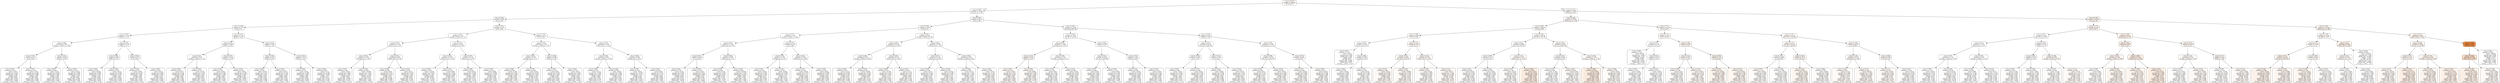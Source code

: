 digraph tree {
bgcolor="transparent"
node [shape=rectangle, style="filled, rounded", color="black", fontname=helvetica] ;
edge [fontname=helvetica] ;
	"0" [label="mse = 0.136
samples = 100.0%
rts &le; 9.553", fillcolor="#fdf9f6"]
	"1" [label="mse = 0.044
samples = 23.0%
max_sto &le; 27.446", fillcolor="#fefdfc"]
	"2" [label="mse = 0.024
samples = 6.9%
rts &le; 0.764", fillcolor="#fefefd"]
	"3" [label="mse = 0.018
samples = 2.7%
rts &le; 0.172", fillcolor="#fefefd"]
	"4" [label="mse = 0.002
samples = 1.5%
inflow &le; -0.115", fillcolor="#fefefe"]
	"5" [label="mse = 0.002
samples = 0.9%
storage_x_inflow &le; -0.964", fillcolor="#fefefe"]
	"6" [label="mse = 0.003
samples = 0.1%
rts &le; 0.090", fillcolor="#fefefe"]
	"7" [label="mse = 0.000
samples = 0.1%
               const: -0.025
          storage_pre: 0.010
         release_pre: -0.003
               inflow: 0.976
             sto_diff: 0.006
        release_roll7: 0.013
        inflow_roll7: -0.009
     storage_x_inflow: 0.002", fillcolor="#fefefe"]
	"8" [label="mse = 0.001
samples = 0.1%
               const: -0.793
          storage_pre: 0.063
          release_pre: 0.006
               inflow: 1.395
             sto_diff: 0.009
       release_roll7: -0.042
         inflow_roll7: 0.049
    storage_x_inflow: -1.280", fillcolor="#fefefe"]
	"9" [label="mse = 0.001
samples = 0.8%
inflow &le; -0.597", fillcolor="#fefefe"]
	"10" [label="mse = 0.001
samples = 0.4%
               const: -0.022
          storage_pre: 0.079
          release_pre: 0.006
               inflow: 1.728
             sto_diff: 0.006
        release_roll7: 0.012
        inflow_roll7: -0.009
    storage_x_inflow: -0.796", fillcolor="#fefefe"]
	"11" [label="mse = 0.000
samples = 0.3%
               const: -0.019
          storage_pre: 0.090
          release_pre: 0.001
               inflow: 1.432
             sto_diff: 0.001
       release_roll7: -0.001
         inflow_roll7: 0.005
    storage_x_inflow: -0.493", fillcolor="#fefefe"]
	"12" [label="mse = 0.001
samples = 0.7%
inflow &le; 0.713", fillcolor="#fefefe"]
	"13" [label="mse = 0.000
samples = 0.4%
inflow &le; 0.235", fillcolor="#fefefe"]
	"14" [label="mse = 0.000
samples = 0.2%
               const: -0.009
          storage_pre: 0.096
          release_pre: 0.001
               inflow: 1.335
             sto_diff: 0.000
       release_roll7: -0.003
         inflow_roll7: 0.004
    storage_x_inflow: -0.360", fillcolor="#fefefe"]
	"15" [label="mse = 0.000
samples = 0.2%
               const: -0.010
          storage_pre: 0.095
          release_pre: 0.001
               inflow: 1.263
            sto_diff: -0.002
       release_roll7: -0.008
         inflow_roll7: 0.010
    storage_x_inflow: -0.275", fillcolor="#fefefe"]
	"16" [label="mse = 0.001
samples = 0.3%
rts &le; 0.090", fillcolor="#fefefe"]
	"17" [label="mse = 0.000
samples = 0.1%
               const: -0.009
          storage_pre: 0.027
         release_pre: -0.007
               inflow: 1.068
             sto_diff: 0.003
       release_roll7: -0.003
         inflow_roll7: 0.010
    storage_x_inflow: -0.060", fillcolor="#fefefe"]
	"18" [label="mse = 0.000
samples = 0.2%
               const: -0.017
          storage_pre: 0.090
          release_pre: 0.002
               inflow: 1.154
             sto_diff: 0.005
       release_roll7: -0.005
         inflow_roll7: 0.006
    storage_x_inflow: -0.158", fillcolor="#fefefe"]
	"19" [label="mse = 0.023
samples = 1.2%
inflow &le; -0.058", fillcolor="#fefefd"]
	"20" [label="mse = 0.012
samples = 0.6%
inflow &le; -0.863", fillcolor="#fefefe"]
	"21" [label="mse = 0.011
samples = 0.2%
storage_x_inflow &le; -1.431", fillcolor="#fefefe"]
	"22" [label="mse = 0.050
samples = 0.0%
                const: 4.557
          storage_pre: 0.241
          release_pre: 0.389
               inflow: 1.407
             sto_diff: 0.095
        release_roll7: 1.627
        inflow_roll7: -3.092
     storage_x_inflow: 2.948", fillcolor="#fefcfb"]
	"23" [label="mse = 0.005
samples = 0.2%
               const: -0.178
          storage_pre: 0.291
          release_pre: 0.027
               inflow: 4.641
             sto_diff: 0.005
        release_roll7: 0.071
        inflow_roll7: -0.087
    storage_x_inflow: -4.024", fillcolor="#fefefe"]
	"24" [label="mse = 0.003
samples = 0.5%
inflow &le; -0.530", fillcolor="#fefefe"]
	"25" [label="mse = 0.001
samples = 0.2%
               const: -0.082
          storage_pre: 0.305
         release_pre: -0.000
               inflow: 3.494
             sto_diff: 0.003
        release_roll7: 0.010
        inflow_roll7: -0.007
    storage_x_inflow: -2.728", fillcolor="#fefefe"]
	"26" [label="mse = 0.001
samples = 0.2%
               const: -0.041
          storage_pre: 0.306
          release_pre: 0.001
               inflow: 2.761
             sto_diff: 0.004
       release_roll7: -0.009
         inflow_roll7: 0.013
    storage_x_inflow: -1.916", fillcolor="#fefefe"]
	"27" [label="mse = 0.012
samples = 0.6%
inflow &le; 1.262", fillcolor="#fefefe"]
	"28" [label="mse = 0.002
samples = 0.5%
inflow &le; 0.437", fillcolor="#fefefe"]
	"29" [label="mse = 0.000
samples = 0.2%
               const: -0.034
          storage_pre: 0.313
          release_pre: 0.001
               inflow: 2.363
             sto_diff: 0.002
       release_roll7: -0.006
         inflow_roll7: 0.006
    storage_x_inflow: -1.441", fillcolor="#fefefe"]
	"30" [label="mse = 0.001
samples = 0.2%
               const: -0.072
          storage_pre: 0.310
         release_pre: -0.001
               inflow: 2.092
            sto_diff: -0.001
        release_roll7: 0.021
        inflow_roll7: -0.020
    storage_x_inflow: -1.098", fillcolor="#fefefe"]
	"31" [label="mse = 0.010
samples = 0.1%
inflow &le; 3.561", fillcolor="#fefefe"]
	"32" [label="mse = 0.002
samples = 0.1%
               const: -0.102
          storage_pre: 0.308
         release_pre: -0.001
               inflow: 1.685
             sto_diff: 0.005
       release_roll7: -0.002
         inflow_roll7: 0.006
    storage_x_inflow: -0.701", fillcolor="#fefefe"]
	"33" [label="mse = 0.008
samples = 0.0%
               const: -0.131
          storage_pre: 0.308
         release_pre: -0.003
               inflow: 1.277
             sto_diff: 0.016
       release_roll7: -0.122
         inflow_roll7: 0.169
    storage_x_inflow: -0.316", fillcolor="#fefefe"]
	"34" [label="mse = 0.022
samples = 4.1%
rts &le; 1.186", fillcolor="#fefefd"]
	"35" [label="mse = 0.007
samples = 1.5%
storage_x_inflow &le; 0.124", fillcolor="#fefefe"]
	"36" [label="mse = 0.004
samples = 1.1%
release_pre &le; 0.103", fillcolor="#fefefe"]
	"37" [label="mse = 0.001
samples = 1.0%
storage_pre &le; 1.443", fillcolor="#fefefe"]
	"38" [label="mse = 0.001
samples = 1.0%
               const: -0.002
          storage_pre: 0.002
          release_pre: 1.087
               inflow: 0.032
            sto_diff: -0.001
       release_roll7: -0.094
        inflow_roll7: -0.013
    storage_x_inflow: -0.019", fillcolor="#fefefe"]
	"39" [label="mse = 0.000
samples = 0.0%
              const: -10.906
         storage_pre: -2.811
         release_pre: -1.836
             inflow: -79.047
             sto_diff: 0.424
        release_roll7: 4.913
        inflow_roll7: -3.963
    storage_x_inflow: 73.609", fillcolor="#fefefe"]
	"40" [label="mse = 0.051
samples = 0.0%
release_roll7 &le; 0.160", fillcolor="#fefcfb"]
	"41" [label="mse = 0.056
samples = 0.0%
                const: 0.104
          storage_pre: 0.125
          release_pre: 0.274
               inflow: 1.037
             sto_diff: 0.242
        release_roll7: 0.088
        inflow_roll7: -0.703
    storage_x_inflow: -0.303", fillcolor="#fefcfb"]
	"42" [label="mse = 0.020
samples = 0.0%
               const: -0.011
          storage_pre: 0.034
          release_pre: 1.226
               inflow: 0.196
             sto_diff: 0.021
       release_roll7: -0.463
         inflow_roll7: 0.150
    storage_x_inflow: -0.174", fillcolor="#fefefd"]
	"43" [label="mse = 0.012
samples = 0.4%
storage_pre &le; 0.830", fillcolor="#fefefe"]
	"44" [label="mse = 0.012
samples = 0.3%
release_pre &le; -0.318", fillcolor="#fefefe"]
	"45" [label="mse = 0.000
samples = 0.0%
              const: -12.828
          storage_pre: 6.435
          release_pre: 2.097
              inflow: 29.891
             sto_diff: 6.645
      release_roll7: -15.656
        inflow_roll7: -6.512
   storage_x_inflow: -31.987", fillcolor="#ffffff"]
	"46" [label="mse = 0.011
samples = 0.3%
                const: 0.004
         storage_pre: -0.033
          release_pre: 0.888
               inflow: 0.061
             sto_diff: 0.017
       release_roll7: -0.114
        inflow_roll7: -0.008
     storage_x_inflow: 0.200", fillcolor="#fefefe"]
	"47" [label="mse = 0.007
samples = 0.1%
release_pre &le; 0.159", fillcolor="#fefefe"]
	"48" [label="mse = 0.009
samples = 0.0%
                const: 0.018
         storage_pre: -0.285
         release_pre: -0.002
              inflow: -1.486
             sto_diff: 0.017
        release_roll7: 0.237
        inflow_roll7: -0.132
     storage_x_inflow: 2.430", fillcolor="#fefefe"]
	"49" [label="mse = 0.005
samples = 0.1%
                const: 0.088
         storage_pre: -0.098
          release_pre: 0.529
               inflow: 0.285
             sto_diff: 0.046
        release_roll7: 0.104
        inflow_roll7: -0.229
     storage_x_inflow: 0.307", fillcolor="#fefefe"]
	"50" [label="mse = 0.014
samples = 2.7%
rts &le; 2.580", fillcolor="#fefefe"]
	"51" [label="mse = 0.019
samples = 1.2%
storage_x_inflow &le; -0.576", fillcolor="#fefefd"]
	"52" [label="mse = 0.013
samples = 0.4%
storage_pre &le; -4.771", fillcolor="#fefefe"]
	"53" [label="mse = 0.040
samples = 0.0%
               const: -0.320
          storage_pre: 0.222
          release_pre: 0.060
               inflow: 1.568
             sto_diff: 0.020
        release_roll7: 0.206
        inflow_roll7: -0.255
    storage_x_inflow: -2.251", fillcolor="#fefdfc"]
	"54" [label="mse = 0.002
samples = 0.4%
                const: 0.055
          storage_pre: 0.474
          release_pre: 0.002
              inflow: 11.506
             sto_diff: 0.012
       release_roll7: -0.021
         inflow_roll7: 0.039
   storage_x_inflow: -10.567", fillcolor="#fefefe"]
	"55" [label="mse = 0.008
samples = 0.8%
inflow &le; 0.328", fillcolor="#fefefe"]
	"56" [label="mse = 0.001
samples = 0.5%
                const: 0.042
          storage_pre: 0.552
          release_pre: 0.002
               inflow: 6.451
            sto_diff: -0.016
        release_roll7: 0.002
         inflow_roll7: 0.001
    storage_x_inflow: -5.381", fillcolor="#fefefe"]
	"57" [label="mse = 0.007
samples = 0.3%
               const: -0.011
          storage_pre: 0.434
          release_pre: 0.005
               inflow: 3.227
             sto_diff: 0.088
        release_roll7: 0.033
        inflow_roll7: -0.039
    storage_x_inflow: -2.200", fillcolor="#fefefe"]
	"58" [label="mse = 0.003
samples = 1.5%
inflow_roll7 &le; -0.550", fillcolor="#fefefe"]
	"59" [label="mse = 0.000
samples = 0.6%
storage_x_inflow &le; -0.429", fillcolor="#fefefe"]
	"60" [label="mse = 0.000
samples = 0.6%
               const: -0.112
         storage_pre: -0.009
          release_pre: 0.403
              inflow: -0.805
            sto_diff: -0.001
        release_roll7: 0.162
         inflow_roll7: 0.177
     storage_x_inflow: 0.922", fillcolor="#fefefe"]
	"61" [label="mse = 0.006
samples = 0.0%
               const: -0.963
          storage_pre: 0.081
          release_pre: 0.538
               inflow: 1.595
             sto_diff: 0.126
        release_roll7: 0.205
        inflow_roll7: -2.245
    storage_x_inflow: -0.723", fillcolor="#fefefe"]
	"62" [label="mse = 0.004
samples = 0.9%
storage_pre &le; -0.812", fillcolor="#fefefe"]
	"63" [label="mse = 0.007
samples = 0.1%
               const: -0.014
         storage_pre: -0.018
          release_pre: 0.317
               inflow: 0.195
             sto_diff: 0.093
        release_roll7: 0.393
        inflow_roll7: -0.492
     storage_x_inflow: 0.650", fillcolor="#fefefe"]
	"64" [label="mse = 0.003
samples = 0.8%
                const: 0.004
          storage_pre: 0.012
          release_pre: 0.113
               inflow: 0.895
             sto_diff: 0.058
        release_roll7: 0.069
        inflow_roll7: -0.056
    storage_x_inflow: -0.026", fillcolor="#fefefe"]
	"65" [label="mse = 0.047
samples = 16.1%
rts &le; 1.046", fillcolor="#fefdfc"]
	"66" [label="mse = 0.044
samples = 2.2%
rts &le; 0.722", fillcolor="#fefdfc"]
	"67" [label="mse = 0.031
samples = 1.7%
storage_x_inflow &le; -0.866", fillcolor="#fefdfd"]
	"68" [label="mse = 0.039
samples = 0.3%
release_pre &le; 0.764", fillcolor="#fefdfc"]
	"69" [label="mse = 0.037
samples = 0.3%
rts &le; 0.268", fillcolor="#fefdfc"]
	"70" [label="mse = 0.025
samples = 0.2%
               const: -0.191
          storage_pre: 0.040
          release_pre: 0.312
               inflow: 0.458
             sto_diff: 0.079
        release_roll7: 0.252
        inflow_roll7: -0.092
    storage_x_inflow: -0.101", fillcolor="#fefdfd"]
	"71" [label="mse = 0.052
samples = 0.1%
               const: -0.321
          storage_pre: 0.013
          release_pre: 0.449
               inflow: 0.255
             sto_diff: 0.120
        release_roll7: 0.753
        inflow_roll7: -0.682
    storage_x_inflow: -0.005", fillcolor="#fefcfb"]
	"72" [label="mse = 0.036
samples = 0.0%
release_pre &le; 3.371", fillcolor="#fefdfc"]
	"73" [label="mse = 0.029
samples = 0.0%
                const: 4.716
          storage_pre: 0.291
          release_pre: 0.557
               inflow: 0.704
            sto_diff: -0.275
       release_roll7: -1.423
         inflow_roll7: 1.191
     storage_x_inflow: 2.264", fillcolor="#fefdfd"]
	"74" [label="mse = 0.024
samples = 0.0%
              const: -40.000
          storage_pre: 1.250
         release_pre: 10.000
               inflow: 1.000
            sto_diff: -0.750
        release_roll7: 2.000
         inflow_roll7: 1.000
    storage_x_inflow: -2.500", fillcolor="#fefefd"]
	"75" [label="mse = 0.027
samples = 1.4%
rts &le; 0.268", fillcolor="#fefdfd"]
	"76" [label="mse = 0.019
samples = 1.0%
storage_pre &le; 0.335", fillcolor="#fefefd"]
	"77" [label="mse = 0.022
samples = 0.5%
               const: -0.003
          storage_pre: 0.029
          release_pre: 0.245
               inflow: 0.553
             sto_diff: 0.071
        release_roll7: 0.008
         inflow_roll7: 0.112
     storage_x_inflow: 0.110", fillcolor="#fefefd"]
	"78" [label="mse = 0.015
samples = 0.5%
               const: -0.044
          storage_pre: 0.095
          release_pre: 0.157
               inflow: 0.723
             sto_diff: 0.071
       release_roll7: -0.055
         inflow_roll7: 0.130
     storage_x_inflow: 0.041", fillcolor="#fefefe"]
	"79" [label="mse = 0.041
samples = 0.4%
release_pre &le; -0.482", fillcolor="#fefdfc"]
	"80" [label="mse = 0.039
samples = 0.1%
               const: -0.091
          storage_pre: 0.177
          release_pre: 0.173
               inflow: 0.569
             sto_diff: 0.069
        release_roll7: 0.430
        inflow_roll7: -0.310
     storage_x_inflow: 0.159", fillcolor="#fefdfc"]
	"81" [label="mse = 0.038
samples = 0.3%
               const: -0.041
          storage_pre: 0.099
          release_pre: 0.411
               inflow: 0.559
             sto_diff: 0.093
        release_roll7: 0.169
        inflow_roll7: -0.075
    storage_x_inflow: -0.015", fillcolor="#fefdfc"]
	"82" [label="mse = 0.061
samples = 0.5%
storage_x_inflow &le; 0.048", fillcolor="#fefcfb"]
	"83" [label="mse = 0.059
samples = 0.3%
storage_pre &le; 0.262", fillcolor="#fefcfb"]
	"84" [label="mse = 0.056
samples = 0.2%
storage_x_inflow &le; -0.841", fillcolor="#fefcfb"]
	"85" [label="mse = 0.048
samples = 0.1%
               const: -0.214
          storage_pre: 0.030
          release_pre: 0.301
               inflow: 0.220
             sto_diff: 0.173
        release_roll7: 0.680
        inflow_roll7: -0.181
    storage_x_inflow: -0.189", fillcolor="#fefdfb"]
	"86" [label="mse = 0.056
samples = 0.1%
               const: -0.048
         storage_pre: -0.037
          release_pre: 0.388
               inflow: 0.004
             sto_diff: 0.177
        release_roll7: 0.557
        inflow_roll7: -0.220
     storage_x_inflow: 0.370", fillcolor="#fefcfb"]
	"87" [label="mse = 0.054
samples = 0.1%
release_roll7 &le; -0.456", fillcolor="#fefcfb"]
	"88" [label="mse = 0.049
samples = 0.1%
               const: -0.199
          storage_pre: 0.100
          release_pre: 0.416
              inflow: -1.272
             sto_diff: 0.127
        release_roll7: 0.649
        inflow_roll7: -0.320
     storage_x_inflow: 1.580", fillcolor="#fefdfb"]
	"89" [label="mse = 0.053
samples = 0.0%
               const: -0.171
          storage_pre: 0.747
          release_pre: 0.577
               inflow: 1.888
             sto_diff: 0.172
        release_roll7: 0.503
        inflow_roll7: -0.258
    storage_x_inflow: -1.759", fillcolor="#fefcfb"]
	"90" [label="mse = 0.043
samples = 0.2%
release_pre &le; 1.299", fillcolor="#fefdfc"]
	"91" [label="mse = 0.037
samples = 0.2%
release_pre &le; 0.014", fillcolor="#fefdfc"]
	"92" [label="mse = 0.029
samples = 0.1%
               const: -0.177
          storage_pre: 0.266
          release_pre: 0.196
               inflow: 0.118
             sto_diff: 0.081
        release_roll7: 0.304
         inflow_roll7: 0.009
     storage_x_inflow: 0.483", fillcolor="#fefdfd"]
	"93" [label="mse = 0.038
samples = 0.1%
               const: -0.148
          storage_pre: 0.189
          release_pre: 0.417
               inflow: 0.174
             sto_diff: 0.140
       release_roll7: -0.003
         inflow_roll7: 0.147
     storage_x_inflow: 0.318", fillcolor="#fefdfc"]
	"94" [label="mse = 0.050
samples = 0.0%
storage_x_inflow &le; 0.841", fillcolor="#fefcfb"]
	"95" [label="mse = 0.006
samples = 0.0%
               const: -0.371
         storage_pre: -1.642
         release_pre: -0.014
              inflow: -2.026
             sto_diff: 0.153
        release_roll7: 1.809
        inflow_roll7: -0.497
     storage_x_inflow: 2.568", fillcolor="#fefefe"]
	"96" [label="mse = 0.041
samples = 0.0%
               const: -0.119
         storage_pre: -0.312
          release_pre: 0.242
               inflow: 0.044
             sto_diff: 0.456
        release_roll7: 0.463
        inflow_roll7: -0.453
     storage_x_inflow: 0.912", fillcolor="#fefdfc"]
	"97" [label="mse = 0.044
samples = 13.9%
max_sto &le; 642.330", fillcolor="#fefdfc"]
	"98" [label="mse = 0.038
samples = 7.4%
max_sto &le; 124.221", fillcolor="#fefdfc"]
	"99" [label="mse = 0.062
samples = 2.4%
storage_pre &le; -0.991", fillcolor="#fefcfb"]
	"100" [label="mse = 0.118
samples = 0.2%
inflow &le; -0.073", fillcolor="#fefaf7"]
	"101" [label="mse = 0.083
samples = 0.1%
               const: -0.509
          storage_pre: 0.153
          release_pre: 0.262
               inflow: 4.055
            sto_diff: -0.002
        release_roll7: 0.489
        inflow_roll7: -0.655
    storage_x_inflow: -3.865", fillcolor="#fefbf9"]
	"102" [label="mse = 0.084
samples = 0.1%
                const: 0.086
          storage_pre: 0.320
          release_pre: 0.205
               inflow: 3.848
            sto_diff: -0.030
        release_roll7: 0.166
        inflow_roll7: -0.178
    storage_x_inflow: -3.223", fillcolor="#fefbf9"]
	"103" [label="mse = 0.038
samples = 2.2%
storage_x_inflow &le; 0.173", fillcolor="#fefdfc"]
	"104" [label="mse = 0.029
samples = 1.4%
                const: 0.007
          storage_pre: 0.401
          release_pre: 0.144
              inflow: 12.336
             sto_diff: 0.039
        release_roll7: 0.054
         inflow_roll7: 0.033
   storage_x_inflow: -11.539", fillcolor="#fefdfd"]
	"105" [label="mse = 0.021
samples = 0.8%
               const: -0.028
          storage_pre: 0.529
          release_pre: 0.052
               inflow: 5.833
             sto_diff: 0.022
       release_roll7: -0.056
         inflow_roll7: 0.091
    storage_x_inflow: -4.913", fillcolor="#fefefd"]
	"106" [label="mse = 0.018
samples = 5.0%
rts &le; 5.374", fillcolor="#fefefd"]
	"107" [label="mse = 0.016
samples = 4.0%
max_sto &le; 589.368", fillcolor="#fefefd"]
	"108" [label="mse = 0.020
samples = 2.8%
                const: 0.002
          storage_pre: 0.071
          release_pre: 0.096
               inflow: 1.365
             sto_diff: 0.055
       release_roll7: -0.022
         inflow_roll7: 0.051
    storage_x_inflow: -0.510", fillcolor="#fefefd"]
	"109" [label="mse = 0.002
samples = 1.2%
                const: 0.000
          storage_pre: 0.042
          release_pre: 0.012
               inflow: 2.568
             sto_diff: 0.043
        release_roll7: 0.006
        inflow_roll7: -0.005
    storage_x_inflow: -1.576", fillcolor="#fefefe"]
	"110" [label="mse = 0.019
samples = 1.0%
inflow &le; 0.925", fillcolor="#fefefd"]
	"111" [label="mse = 0.014
samples = 0.8%
               const: -0.004
          storage_pre: 0.028
          release_pre: 0.614
               inflow: 0.688
             sto_diff: 0.093
        release_roll7: 0.184
        inflow_roll7: -0.128
    storage_x_inflow: -0.361", fillcolor="#fefefe"]
	"112" [label="mse = 0.024
samples = 0.2%
               const: -0.004
          storage_pre: 0.043
          release_pre: 0.289
               inflow: 1.288
             sto_diff: 0.160
        release_roll7: 0.307
        inflow_roll7: -0.448
    storage_x_inflow: -0.427", fillcolor="#fefefd"]
	"113" [label="mse = 0.043
samples = 6.5%
inflow &le; 0.364", fillcolor="#fefdfc"]
	"114" [label="mse = 0.034
samples = 5.1%
max_sto &le; 1288.281", fillcolor="#fefdfc"]
	"115" [label="mse = 0.034
samples = 3.2%
rts &le; 3.708", fillcolor="#fefdfc"]
	"116" [label="mse = 0.020
samples = 0.4%
               const: -0.033
         storage_pre: -0.047
          release_pre: 0.594
              inflow: -1.042
             sto_diff: 0.064
        release_roll7: 0.153
         inflow_roll7: 0.033
     storage_x_inflow: 1.172", fillcolor="#fefefd"]
	"117" [label="mse = 0.033
samples = 2.8%
                const: 0.016
          storage_pre: 0.104
          release_pre: 0.238
               inflow: 1.604
             sto_diff: 0.180
        release_roll7: 0.132
        inflow_roll7: -0.070
    storage_x_inflow: -0.935", fillcolor="#fefdfc"]
	"118" [label="mse = 0.031
samples = 1.9%
rts &le; 4.810", fillcolor="#fefdfd"]
	"119" [label="mse = 0.033
samples = 0.9%
               const: -0.082
          storage_pre: 0.204
          release_pre: 0.228
               inflow: 2.847
             sto_diff: 0.198
        release_roll7: 0.065
         inflow_roll7: 0.038
    storage_x_inflow: -2.658", fillcolor="#fefdfc"]
	"120" [label="mse = 0.019
samples = 0.9%
               const: -0.222
          storage_pre: 0.337
          release_pre: 0.179
               inflow: 8.077
             sto_diff: 0.091
        release_roll7: 0.016
         inflow_roll7: 0.057
    storage_x_inflow: -8.463", fillcolor="#fefefd"]
	"121" [label="mse = 0.061
samples = 1.4%
storage_pre &le; 0.530", fillcolor="#fefcfb"]
	"122" [label="mse = 0.048
samples = 1.0%
max_sto &le; 1505.504", fillcolor="#fefdfb"]
	"123" [label="mse = 0.047
samples = 0.9%
                const: 0.012
          storage_pre: 0.110
          release_pre: 0.571
               inflow: 0.795
             sto_diff: 0.122
        release_roll7: 0.004
        inflow_roll7: -0.024
    storage_x_inflow: -0.363", fillcolor="#fefdfc"]
	"124" [label="mse = 0.042
samples = 0.2%
               const: -0.010
          storage_pre: 0.405
          release_pre: 0.299
               inflow: 2.188
             sto_diff: 0.055
       release_roll7: -0.001
         inflow_roll7: 0.017
    storage_x_inflow: -1.786", fillcolor="#fefdfc"]
	"125" [label="mse = 0.079
samples = 0.4%
rts &le; 6.092", fillcolor="#fefbfa"]
	"126" [label="mse = 0.073
samples = 0.4%
               const: -0.056
          storage_pre: 0.097
          release_pre: 0.388
               inflow: 0.751
             sto_diff: 0.066
       release_roll7: -0.032
         inflow_roll7: 0.060
    storage_x_inflow: -0.176", fillcolor="#fefcfa"]
	"127" [label="mse = 0.069
samples = 0.1%
               const: -0.439
          storage_pre: 0.556
          release_pre: 0.388
               inflow: 2.369
             sto_diff: 0.079
       release_roll7: -0.016
        inflow_roll7: -0.030
    storage_x_inflow: -1.601", fillcolor="#fefcfa"]
	"128" [label="mse = 0.136
samples = 77.0%
inflow &le; 0.209", fillcolor="#fdf9f6"]
	"129" [label="mse = 0.108
samples = 57.8%
release_pre &le; -0.560", fillcolor="#fefaf8"]
	"130" [label="mse = 0.087
samples = 20.6%
rts &le; 63.789", fillcolor="#fefbf9"]
	"131" [label="mse = 0.096
samples = 3.8%
rts &le; 13.859", fillcolor="#fefbf8"]
	"132" [label="mse = 0.005
samples = 1.6%
max_sto &le; 561.034", fillcolor="#fefefe"]
	"133" [label="mse = 0.003
samples = 1.2%
               const: -0.012
          storage_pre: 0.000
          release_pre: 1.081
               inflow: 0.023
             sto_diff: 0.011
       release_roll7: -0.094
         inflow_roll7: 0.007
    storage_x_inflow: -0.039", fillcolor="#fefefe"]
	"134" [label="mse = 0.008
samples = 0.4%
sto_diff &le; 0.169", fillcolor="#fefefe"]
	"135" [label="mse = 0.006
samples = 0.3%
               const: -0.044
          storage_pre: 0.028
          release_pre: 0.656
               inflow: 0.584
             sto_diff: 0.045
        release_roll7: 0.028
         inflow_roll7: 0.110
    storage_x_inflow: -0.534", fillcolor="#fefefe"]
	"136" [label="mse = 0.017
samples = 0.0%
                const: 0.248
          storage_pre: 0.169
          release_pre: 1.445
               inflow: 1.597
             sto_diff: 0.361
        release_roll7: 0.057
        inflow_roll7: -0.330
    storage_x_inflow: -1.695", fillcolor="#fefefd"]
	"137" [label="mse = 0.152
samples = 2.3%
rts &le; 56.272", fillcolor="#fdf8f5"]
	"138" [label="mse = 0.150
samples = 2.0%
max_sto &le; 1476.457", fillcolor="#fdf9f5"]
	"139" [label="mse = 0.143
samples = 1.8%
               const: -0.021
          storage_pre: 0.047
          release_pre: 0.366
               inflow: 0.504
             sto_diff: 0.646
        release_roll7: 0.500
        inflow_roll7: -0.331
    storage_x_inflow: -0.118", fillcolor="#fdf9f6"]
	"140" [label="mse = 0.148
samples = 0.2%
               const: -0.088
         storage_pre: -0.147
          release_pre: 0.255
              inflow: -2.314
             sto_diff: 3.627
        release_roll7: 0.765
        inflow_roll7: -0.161
     storage_x_inflow: 1.712", fillcolor="#fdf9f5"]
	"141" [label="mse = 0.110
samples = 0.3%
release_roll7 &le; -0.502", fillcolor="#fefaf8"]
	"142" [label="mse = 0.095
samples = 0.3%
                const: 9.199
          storage_pre: 2.483
          release_pre: 0.591
              inflow: 19.249
             sto_diff: 2.424
        release_roll7: 0.435
        inflow_roll7: -1.936
  storage_x_inflow: -601.902", fillcolor="#fefbf9"]
	"143" [label="mse = 0.117
samples = 0.0%
               const: -0.417
         storage_pre: -1.044
          release_pre: 0.038
             inflow: -31.396
            sto_diff: -0.050
        release_roll7: 1.265
         inflow_roll7: 0.653
    storage_x_inflow: 21.135", fillcolor="#fefaf7"]
	"144" [label="mse = 0.081
samples = 16.7%
max_sto &le; 718.749", fillcolor="#fefbf9"]
	"145" [label="mse = 0.057
samples = 8.8%
max_sto &le; 164.067", fillcolor="#fefcfb"]
	"146" [label="mse = 0.008
samples = 5.1%
rts &le; 81.639", fillcolor="#fefefe"]
	"147" [label="mse = 0.053
samples = 0.6%
               const: -0.034
          storage_pre: 0.023
          release_pre: 0.219
               inflow: 0.621
            sto_diff: -0.004
        release_roll7: 0.736
         inflow_roll7: 0.000
    storage_x_inflow: -0.675", fillcolor="#fefcfb"]
	"148" [label="mse = 0.001
samples = 4.6%
               const: -0.003
          storage_pre: 0.002
          release_pre: 0.979
              inflow: -0.006
             sto_diff: 0.011
        release_roll7: 0.014
         inflow_roll7: 0.028
    storage_x_inflow: -0.028", fillcolor="#fefefe"]
	"149" [label="mse = 0.121
samples = 3.7%
release_roll7 &le; -0.220", fillcolor="#fefaf7"]
	"150" [label="mse = 0.074
samples = 3.3%
               const: -0.105
          storage_pre: 0.022
          release_pre: 0.350
              inflow: -0.012
             sto_diff: 0.931
        release_roll7: 0.466
        inflow_roll7: -0.082
    storage_x_inflow: -0.003", fillcolor="#fefcfa"]
	"151" [label="mse = 0.485
samples = 0.4%
                const: 0.102
          storage_pre: 0.073
          release_pre: 0.589
               inflow: 0.519
             sto_diff: 3.593
        release_roll7: 0.345
        inflow_roll7: -0.644
     storage_x_inflow: 0.027", fillcolor="#faebe0"]
	"152" [label="mse = 0.102
samples = 8.0%
max_sto &le; 860.186", fillcolor="#fefaf8"]
	"153" [label="mse = 0.031
samples = 0.6%
sto_diff &le; 0.023", fillcolor="#fefdfd"]
	"154" [label="mse = 0.029
samples = 0.6%
               const: -0.103
          storage_pre: 0.006
         release_pre: -0.043
              inflow: -2.024
            sto_diff: -0.732
        release_roll7: 0.874
         inflow_roll7: 1.825
     storage_x_inflow: 0.038", fillcolor="#fefdfd"]
	"155" [label="mse = 0.081
samples = 0.0%
                const: 0.109
         storage_pre: -0.152
          release_pre: 0.280
              inflow: -2.718
            sto_diff: 31.273
        release_roll7: 0.843
        inflow_roll7: -0.907
     storage_x_inflow: 1.095", fillcolor="#fefbf9"]
	"156" [label="mse = 0.100
samples = 7.4%
storage_x_inflow &le; -1.766", fillcolor="#fefaf8"]
	"157" [label="mse = 0.500
samples = 0.0%
                const: 0.902
          storage_pre: 0.140
          release_pre: 0.381
               inflow: 0.101
             sto_diff: 0.394
        release_roll7: 0.724
        inflow_roll7: -0.136
    storage_x_inflow: -0.014", fillcolor="#faebdf"]
	"158" [label="mse = 0.096
samples = 7.4%
               const: -0.091
          storage_pre: 0.024
          release_pre: 0.299
              inflow: -0.161
             sto_diff: 0.507
        release_roll7: 0.579
         inflow_roll7: 0.042
    storage_x_inflow: -0.087", fillcolor="#fefbf8"]
	"159" [label="mse = 0.117
samples = 37.2%
rts &le; 35.591", fillcolor="#fefaf7"]
	"160" [label="mse = 0.117
samples = 4.1%
rts &le; 13.829", fillcolor="#fefaf7"]
	"161" [label="mse = 0.011
samples = 2.1%
max_sto &le; 561.034", fillcolor="#fefefe"]
	"162" [label="mse = 0.006
samples = 1.5%
               const: -0.001
         storage_pre: -0.003
          release_pre: 1.073
              inflow: -0.008
             sto_diff: 0.007
       release_roll7: -0.092
         inflow_roll7: 0.014
     storage_x_inflow: 0.003", fillcolor="#fefefe"]
	"163" [label="mse = 0.018
samples = 0.5%
inflow &le; 0.003", fillcolor="#fefefd"]
	"164" [label="mse = 0.015
samples = 0.5%
               const: -0.096
          storage_pre: 0.126
          release_pre: 0.810
               inflow: 1.249
             sto_diff: 0.243
        release_roll7: 0.088
        inflow_roll7: -0.134
    storage_x_inflow: -1.409", fillcolor="#fefefe"]
	"165" [label="mse = 0.013
samples = 0.1%
               const: -0.664
          storage_pre: 1.918
          release_pre: 0.434
              inflow: 12.468
             sto_diff: 0.171
        release_roll7: 0.083
        inflow_roll7: -0.204
   storage_x_inflow: -15.752", fillcolor="#fefefe"]
	"166" [label="mse = 0.199
samples = 2.0%
rts &le; 15.541", fillcolor="#fdf7f2"]
	"167" [label="mse = 0.121
samples = 0.9%
rts &le; 15.391", fillcolor="#fefaf7"]
	"168" [label="mse = 0.095
samples = 0.5%
                const: 0.033
          storage_pre: 0.457
          release_pre: 0.169
               inflow: 6.827
             sto_diff: 0.359
       release_roll7: -0.056
         inflow_roll7: 0.184
    storage_x_inflow: -6.392", fillcolor="#fefbf9"]
	"169" [label="mse = 0.119
samples = 0.5%
               const: -0.026
          storage_pre: 0.223
          release_pre: 0.130
               inflow: 1.507
            sto_diff: -0.605
       release_roll7: -0.009
         inflow_roll7: 0.023
    storage_x_inflow: -0.895", fillcolor="#fefaf7"]
	"170" [label="mse = 0.248
samples = 1.1%
rts &le; 28.425", fillcolor="#fcf5ef"]
	"171" [label="mse = 0.255
samples = 0.5%
               const: -0.030
          storage_pre: 0.089
          release_pre: 0.619
              inflow: -0.068
             sto_diff: 6.922
        release_roll7: 0.687
        inflow_roll7: -0.411
    storage_x_inflow: -0.121", fillcolor="#fcf4ee"]
	"172" [label="mse = 0.219
samples = 0.5%
                const: 0.056
          storage_pre: 0.104
          release_pre: 0.190
               inflow: 0.658
            sto_diff: -2.764
        release_roll7: 0.250
         inflow_roll7: 0.120
    storage_x_inflow: -0.307", fillcolor="#fdf6f1"]
	"173" [label="mse = 0.114
samples = 33.1%
max_sto &le; 5196.926", fillcolor="#fefaf7"]
	"174" [label="mse = 0.114
samples = 22.7%
max_sto &le; 168.858", fillcolor="#fefaf7"]
	"175" [label="mse = 0.031
samples = 8.9%
rts &le; 80.989", fillcolor="#fefdfd"]
	"176" [label="mse = 0.087
samples = 1.1%
               const: -0.001
          storage_pre: 0.005
          release_pre: 0.453
               inflow: 0.031
             sto_diff: 0.038
        release_roll7: 0.546
         inflow_roll7: 0.001
    storage_x_inflow: -0.071", fillcolor="#fefbf9"]
	"177" [label="mse = 0.020
samples = 7.8%
               const: -0.023
          storage_pre: 0.008
          release_pre: 0.997
              inflow: -0.048
             sto_diff: 0.196
       release_roll7: -0.054
         inflow_roll7: 0.030
    storage_x_inflow: -0.056", fillcolor="#fefefd"]
	"178" [label="mse = 0.164
samples = 13.7%
rts &le; 192.432", fillcolor="#fdf8f4"]
	"179" [label="mse = 0.224
samples = 8.4%
               const: -0.036
          storage_pre: 0.026
          release_pre: 0.602
              inflow: -0.072
             sto_diff: 0.230
        release_roll7: 0.247
         inflow_roll7: 0.109
    storage_x_inflow: -0.095", fillcolor="#fdf6f0"]
	"180" [label="mse = 0.060
samples = 5.4%
               const: -0.064
          storage_pre: 0.002
          release_pre: 0.506
              inflow: -0.546
             sto_diff: 0.650
        release_roll7: 0.424
         inflow_roll7: 0.420
    storage_x_inflow: -0.019", fillcolor="#fefcfb"]
	"181" [label="mse = 0.106
samples = 10.5%
rts &le; 64.895", fillcolor="#fefaf8"]
	"182" [label="mse = 0.128
samples = 0.7%
storage_pre &le; 0.049", fillcolor="#fdf9f6"]
	"183" [label="mse = 0.120
samples = 0.5%
               const: 25.723
          storage_pre: 2.682
          release_pre: 0.475
              inflow: 77.524
             sto_diff: 2.417
        release_roll7: 0.603
        inflow_roll7: -1.414
 storage_x_inflow: -1664.346", fillcolor="#fefaf7"]
	"184" [label="mse = 0.127
samples = 0.2%
              const: -99.291
         storage_pre: -2.362
          release_pre: 0.282
            inflow: -429.867
            sto_diff: -0.026
        release_roll7: 0.733
        inflow_roll7: -0.009
  storage_x_inflow: 6428.165", fillcolor="#fdf9f7"]
	"185" [label="mse = 0.099
samples = 9.8%
rts &le; 956.314", fillcolor="#fefbf8"]
	"186" [label="mse = 0.117
samples = 6.7%
               const: -0.020
          storage_pre: 0.023
          release_pre: 0.629
               inflow: 0.024
            sto_diff: -0.301
        release_roll7: 0.316
         inflow_roll7: 0.021
    storage_x_inflow: -0.032", fillcolor="#fefaf7"]
	"187" [label="mse = 0.053
samples = 3.0%
               const: -0.033
          storage_pre: 0.010
          release_pre: 0.720
              inflow: -0.389
            sto_diff: -3.644
        release_roll7: 0.228
         inflow_roll7: 0.321
     storage_x_inflow: 0.054", fillcolor="#fefcfb"]
	"188" [label="mse = 0.200
samples = 19.2%
rts &le; 16.792", fillcolor="#fdf6f2"]
	"189" [label="mse = 0.179
samples = 2.3%
rts &le; 13.817", fillcolor="#fdf7f3"]
	"190" [label="mse = 0.031
samples = 1.6%
max_sto &le; 561.034", fillcolor="#fefdfd"]
	"191" [label="mse = 0.012
samples = 1.3%
release_pre &le; 2.431", fillcolor="#fefefe"]
	"192" [label="mse = 0.007
samples = 1.3%
storage_x_inflow &le; 2.438", fillcolor="#fefefe"]
	"193" [label="mse = 0.006
samples = 1.3%
               const: -0.003
          storage_pre: 0.013
          release_pre: 1.178
               inflow: 0.035
             sto_diff: 0.025
       release_roll7: -0.165
        inflow_roll7: -0.020
    storage_x_inflow: -0.034", fillcolor="#fefefe"]
	"194" [label="mse = 0.045
samples = 0.0%
               const: -0.293
          storage_pre: 0.301
          release_pre: 1.278
               inflow: 0.423
             sto_diff: 0.140
       release_roll7: -0.338
         inflow_roll7: 0.053
    storage_x_inflow: -0.393", fillcolor="#fefdfc"]
	"195" [label="mse = 0.026
samples = 0.1%
storage_x_inflow &le; 2.320", fillcolor="#fefdfd"]
	"196" [label="mse = 0.008
samples = 0.0%
                const: 0.960
         storage_pre: -0.167
          release_pre: 0.560
              inflow: -0.597
             sto_diff: 0.238
        release_roll7: 0.194
        inflow_roll7: -0.230
     storage_x_inflow: 0.720", fillcolor="#fefefe"]
	"197" [label="mse = 0.016
samples = 0.0%
                const: 0.771
         storage_pre: -0.218
          release_pre: 0.254
              inflow: -2.415
             sto_diff: 0.199
        release_roll7: 0.092
        inflow_roll7: -0.103
     storage_x_inflow: 2.893", fillcolor="#fefefe"]
	"198" [label="mse = 0.076
samples = 0.3%
inflow &le; 3.172", fillcolor="#fefbfa"]
	"199" [label="mse = 0.059
samples = 0.3%
inflow &le; 2.183", fillcolor="#fefcfb"]
	"200" [label="mse = 0.046
samples = 0.2%
               const: -0.109
          storage_pre: 0.247
          release_pre: 0.837
               inflow: 1.156
             sto_diff: 0.235
        release_roll7: 0.097
        inflow_roll7: -0.224
    storage_x_inflow: -0.990", fillcolor="#fefdfc"]
	"201" [label="mse = 0.046
samples = 0.0%
               const: -1.885
          storage_pre: 2.244
          release_pre: 0.334
               inflow: 5.858
             sto_diff: 0.056
        release_roll7: 0.026
        inflow_roll7: -0.109
    storage_x_inflow: -5.736", fillcolor="#fefdfc"]
	"202" [label="mse = 0.148
samples = 0.0%
storage_x_inflow &le; 4.629", fillcolor="#fdf9f5"]
	"203" [label="mse = 0.034
samples = 0.0%
               const: -3.136
          storage_pre: 2.464
          release_pre: 0.199
               inflow: 5.576
             sto_diff: 0.500
        release_roll7: 0.315
        inflow_roll7: -0.305
    storage_x_inflow: -5.056", fillcolor="#fefdfc"]
	"204" [label="mse = 0.115
samples = 0.0%
               const: -3.139
          storage_pre: 1.177
          release_pre: 0.545
               inflow: 2.354
             sto_diff: 0.122
        release_roll7: 0.140
        inflow_roll7: -0.261
    storage_x_inflow: -1.587", fillcolor="#fefaf7"]
	"205" [label="mse = 0.365
samples = 0.7%
storage_pre &le; 0.427", fillcolor="#fbf0e8"]
	"206" [label="mse = 0.381
samples = 0.4%
rts &le; 15.391", fillcolor="#fbefe7"]
	"207" [label="mse = 0.233
samples = 0.2%
storage_x_inflow &le; 0.846", fillcolor="#fdf5f0"]
	"208" [label="mse = 0.036
samples = 0.1%
                const: 0.802
          storage_pre: 2.451
          release_pre: 0.037
              inflow: 19.046
             sto_diff: 0.126
       release_roll7: -0.019
         inflow_roll7: 0.098
   storage_x_inflow: -20.599", fillcolor="#fefdfc"]
	"209" [label="mse = 0.246
samples = 0.1%
                const: 0.097
          storage_pre: 0.197
          release_pre: 0.482
               inflow: 0.555
             sto_diff: 0.553
        release_roll7: 0.264
        inflow_roll7: -0.169
    storage_x_inflow: -0.126", fillcolor="#fcf5ef"]
	"210" [label="mse = 0.467
samples = 0.2%
storage_pre &le; -0.668", fillcolor="#fbece1"]
	"211" [label="mse = 0.256
samples = 0.1%
                const: 2.252
          storage_pre: 3.815
          release_pre: 0.144
               inflow: 5.320
             sto_diff: 0.213
       release_roll7: -0.127
         inflow_roll7: 0.259
    storage_x_inflow: -6.286", fillcolor="#fcf4ee"]
	"212" [label="mse = 0.471
samples = 0.1%
                const: 0.156
          storage_pre: 2.499
          release_pre: 0.231
               inflow: 4.557
            sto_diff: -0.233
       release_roll7: -0.050
         inflow_roll7: 0.110
    storage_x_inflow: -3.965", fillcolor="#fbece1"]
	"213" [label="mse = 0.231
samples = 0.3%
rts &le; 15.391", fillcolor="#fdf5f0"]
	"214" [label="mse = 0.132
samples = 0.1%
storage_x_inflow &le; 2.194", fillcolor="#fdf9f6"]
	"215" [label="mse = 0.021
samples = 0.1%
               const: -0.708
          storage_pre: 2.669
          release_pre: 0.005
              inflow: 19.981
             sto_diff: 0.036
        release_roll7: 0.060
        inflow_roll7: -0.093
   storage_x_inflow: -18.668", fillcolor="#fefefd"]
	"216" [label="mse = 0.141
samples = 0.0%
               const: -2.664
          storage_pre: 2.352
          release_pre: 0.098
               inflow: 7.149
             sto_diff: 0.236
        release_roll7: 0.086
        inflow_roll7: -0.044
    storage_x_inflow: -5.761", fillcolor="#fdf9f6"]
	"217" [label="mse = 0.177
samples = 0.2%
inflow &le; 1.308", fillcolor="#fdf7f3"]
	"218" [label="mse = 0.040
samples = 0.1%
               const: -1.948
          storage_pre: 8.129
          release_pre: 0.056
              inflow: 22.611
            sto_diff: -0.094
       release_roll7: -0.078
         inflow_roll7: 0.110
   storage_x_inflow: -18.405", fillcolor="#fefdfc"]
	"219" [label="mse = 0.125
samples = 0.0%
               const: -4.366
          storage_pre: 7.395
          release_pre: 0.060
              inflow: 10.622
            sto_diff: -0.140
       release_roll7: -0.015
         inflow_roll7: 0.077
    storage_x_inflow: -8.317", fillcolor="#fdf9f7"]
	"220" [label="mse = 0.192
samples = 16.9%
release_pre &le; 0.480", fillcolor="#fdf7f2"]
	"221" [label="mse = 0.138
samples = 11.0%
sto_diff &le; 1.274", fillcolor="#fdf9f6"]
	"222" [label="mse = 0.133
samples = 11.0%
rts &le; 73.331", fillcolor="#fdf9f6"]
	"223" [label="mse = 0.323
samples = 1.4%
max_sto &le; 1485.040", fillcolor="#fcf2ea"]
	"224" [label="mse = 0.334
samples = 0.8%
               const: -0.025
          storage_pre: 0.039
          release_pre: 0.545
               inflow: 0.002
             sto_diff: 0.720
        release_roll7: 0.331
         inflow_roll7: 0.080
    storage_x_inflow: -0.035", fillcolor="#fcf1ea"]
	"225" [label="mse = 0.230
samples = 0.6%
               const: -0.086
          storage_pre: 0.067
          release_pre: 0.496
               inflow: 0.045
             sto_diff: 0.456
        release_roll7: 0.426
         inflow_roll7: 0.085
    storage_x_inflow: -0.379", fillcolor="#fdf5f0"]
	"226" [label="mse = 0.099
samples = 9.5%
rts &le; 127.916", fillcolor="#fefbf8"]
	"227" [label="mse = 0.240
samples = 1.4%
               const: -0.020
         storage_pre: -0.006
          release_pre: 0.517
              inflow: -0.050
             sto_diff: 0.097
        release_roll7: 0.325
         inflow_roll7: 0.097
     storage_x_inflow: 0.043", fillcolor="#fdf5ef"]
	"228" [label="mse = 0.073
samples = 8.1%
               const: -0.054
          storage_pre: 0.024
          release_pre: 0.675
               inflow: 0.010
             sto_diff: 0.126
        release_roll7: 0.259
         inflow_roll7: 0.024
    storage_x_inflow: -0.015", fillcolor="#fefcfa"]
	"229" [label="mse = 0.377
samples = 0.0%
inflow_roll7 &le; 3.890", fillcolor="#fbefe7"]
	"230" [label="mse = 0.127
samples = 0.0%
storage_pre &le; -1.107", fillcolor="#fdf9f7"]
	"231" [label="mse = 0.043
samples = 0.0%
                const: 1.586
          storage_pre: 0.612
          release_pre: 0.001
               inflow: 4.128
            sto_diff: -0.190
        release_roll7: 0.963
         inflow_roll7: 0.157
    storage_x_inflow: -4.652", fillcolor="#fefdfc"]
	"232" [label="mse = 0.027
samples = 0.0%
                const: 0.588
          storage_pre: 1.850
          release_pre: 1.301
              inflow: 38.875
             sto_diff: 0.289
        release_roll7: 0.058
        inflow_roll7: -0.125
   storage_x_inflow: -38.578", fillcolor="#fefdfd"]
	"233" [label="mse = 0.000
samples = 0.0%
              const: 123.822
          storage_pre: 5.569
        release_pre: -14.481
              inflow: -5.148
           sto_diff: -10.345
        release_roll7: 1.620
       inflow_roll7: -18.848
     storage_x_inflow: 7.281", fillcolor="#ffffff"]
	"234" [label="mse = 0.277
samples = 5.9%
release_roll7 &le; 7.665", fillcolor="#fcf3ed"]
	"235" [label="mse = 0.260
samples = 5.9%
max_sto &le; 159.968", fillcolor="#fcf4ee"]
	"236" [label="mse = 0.195
samples = 1.5%
rts &le; 757.670", fillcolor="#fdf7f2"]
	"237" [label="mse = 0.154
samples = 1.3%
               const: -0.079
          storage_pre: 0.024
          release_pre: 1.006
              inflow: -0.055
             sto_diff: 0.457
       release_roll7: -0.050
         inflow_roll7: 0.008
     storage_x_inflow: 0.097", fillcolor="#fdf8f5"]
	"238" [label="mse = 0.413
samples = 0.2%
                const: 0.171
         storage_pre: -0.174
          release_pre: 0.859
              inflow: -2.189
             sto_diff: 8.213
        release_roll7: 0.090
        inflow_roll7: -0.231
     storage_x_inflow: 2.209", fillcolor="#fbeee5"]
	"239" [label="mse = 0.272
samples = 4.4%
storage_x_inflow &le; 2.639", fillcolor="#fcf4ed"]
	"240" [label="mse = 0.254
samples = 4.0%
               const: -0.095
          storage_pre: 0.060
          release_pre: 0.811
               inflow: 0.062
             sto_diff: 0.851
        release_roll7: 0.156
         inflow_roll7: 0.043
    storage_x_inflow: -0.108", fillcolor="#fcf4ee"]
	"241" [label="mse = 0.354
samples = 0.5%
               const: -0.341
          storage_pre: 0.171
          release_pre: 0.929
               inflow: 0.032
             sto_diff: 1.795
        release_roll7: 0.088
        inflow_roll7: -0.035
    storage_x_inflow: -0.012", fillcolor="#fcf0e8"]
	"242" [label="mse = 3.149
samples = 0.0%
inflow &le; 4.226", fillcolor="#e58139"]
	"243" [label="mse = 0.929
samples = 0.0%
inflow_roll7 &le; 4.940", fillcolor="#f7d9c4"]
	"244" [label="mse = 0.399
samples = 0.0%
                const: 1.616
          storage_pre: 0.317
          release_pre: 0.967
              inflow: -3.047
            sto_diff: -0.908
       release_roll7: -0.313
         inflow_roll7: 0.237
     storage_x_inflow: 2.124", fillcolor="#fbefe5"]
	"245" [label="mse = 0.128
samples = 0.0%
                const: 2.008
         storage_pre: -4.629
          release_pre: 0.663
               inflow: 0.148
             sto_diff: 4.011
        release_roll7: 0.306
        inflow_roll7: -0.033
     storage_x_inflow: 0.643", fillcolor="#fdf9f6"]
	"246" [label="mse = 0.001
samples = 0.0%
              const: -38.087
          storage_pre: 6.499
          release_pre: 0.041
              inflow: -0.717
            sto_diff: 21.415
       release_roll7: -0.642
         inflow_roll7: 4.590
     storage_x_inflow: 1.911", fillcolor="#fefefe"]

	"0" -> "1" [labeldistance=2.5, labelangle=45, headlabel="True"]
	"1" -> "2"
	"2" -> "3"
	"3" -> "4"
	"4" -> "5"
	"5" -> "6"
	"6" -> "7"
	"6" -> "8"
	"5" -> "9"
	"9" -> "10"
	"9" -> "11"
	"4" -> "12"
	"12" -> "13"
	"13" -> "14"
	"13" -> "15"
	"12" -> "16"
	"16" -> "17"
	"16" -> "18"
	"3" -> "19"
	"19" -> "20"
	"20" -> "21"
	"21" -> "22"
	"21" -> "23"
	"20" -> "24"
	"24" -> "25"
	"24" -> "26"
	"19" -> "27"
	"27" -> "28"
	"28" -> "29"
	"28" -> "30"
	"27" -> "31"
	"31" -> "32"
	"31" -> "33"
	"2" -> "34"
	"34" -> "35"
	"35" -> "36"
	"36" -> "37"
	"37" -> "38"
	"37" -> "39"
	"36" -> "40"
	"40" -> "41"
	"40" -> "42"
	"35" -> "43"
	"43" -> "44"
	"44" -> "45"
	"44" -> "46"
	"43" -> "47"
	"47" -> "48"
	"47" -> "49"
	"34" -> "50"
	"50" -> "51"
	"51" -> "52"
	"52" -> "53"
	"52" -> "54"
	"51" -> "55"
	"55" -> "56"
	"55" -> "57"
	"50" -> "58"
	"58" -> "59"
	"59" -> "60"
	"59" -> "61"
	"58" -> "62"
	"62" -> "63"
	"62" -> "64"
	"1" -> "65"
	"65" -> "66"
	"66" -> "67"
	"67" -> "68"
	"68" -> "69"
	"69" -> "70"
	"69" -> "71"
	"68" -> "72"
	"72" -> "73"
	"72" -> "74"
	"67" -> "75"
	"75" -> "76"
	"76" -> "77"
	"76" -> "78"
	"75" -> "79"
	"79" -> "80"
	"79" -> "81"
	"66" -> "82"
	"82" -> "83"
	"83" -> "84"
	"84" -> "85"
	"84" -> "86"
	"83" -> "87"
	"87" -> "88"
	"87" -> "89"
	"82" -> "90"
	"90" -> "91"
	"91" -> "92"
	"91" -> "93"
	"90" -> "94"
	"94" -> "95"
	"94" -> "96"
	"65" -> "97"
	"97" -> "98"
	"98" -> "99"
	"99" -> "100"
	"100" -> "101"
	"100" -> "102"
	"99" -> "103"
	"103" -> "104"
	"103" -> "105"
	"98" -> "106"
	"106" -> "107"
	"107" -> "108"
	"107" -> "109"
	"106" -> "110"
	"110" -> "111"
	"110" -> "112"
	"97" -> "113"
	"113" -> "114"
	"114" -> "115"
	"115" -> "116"
	"115" -> "117"
	"114" -> "118"
	"118" -> "119"
	"118" -> "120"
	"113" -> "121"
	"121" -> "122"
	"122" -> "123"
	"122" -> "124"
	"121" -> "125"
	"125" -> "126"
	"125" -> "127"
	"0" -> "128" [labeldistance=2.5, labelangle=-45, headlabel="False"]
	"128" -> "129"
	"129" -> "130"
	"130" -> "131"
	"131" -> "132"
	"132" -> "133"
	"132" -> "134"
	"134" -> "135"
	"134" -> "136"
	"131" -> "137"
	"137" -> "138"
	"138" -> "139"
	"138" -> "140"
	"137" -> "141"
	"141" -> "142"
	"141" -> "143"
	"130" -> "144"
	"144" -> "145"
	"145" -> "146"
	"146" -> "147"
	"146" -> "148"
	"145" -> "149"
	"149" -> "150"
	"149" -> "151"
	"144" -> "152"
	"152" -> "153"
	"153" -> "154"
	"153" -> "155"
	"152" -> "156"
	"156" -> "157"
	"156" -> "158"
	"129" -> "159"
	"159" -> "160"
	"160" -> "161"
	"161" -> "162"
	"161" -> "163"
	"163" -> "164"
	"163" -> "165"
	"160" -> "166"
	"166" -> "167"
	"167" -> "168"
	"167" -> "169"
	"166" -> "170"
	"170" -> "171"
	"170" -> "172"
	"159" -> "173"
	"173" -> "174"
	"174" -> "175"
	"175" -> "176"
	"175" -> "177"
	"174" -> "178"
	"178" -> "179"
	"178" -> "180"
	"173" -> "181"
	"181" -> "182"
	"182" -> "183"
	"182" -> "184"
	"181" -> "185"
	"185" -> "186"
	"185" -> "187"
	"128" -> "188"
	"188" -> "189"
	"189" -> "190"
	"190" -> "191"
	"191" -> "192"
	"192" -> "193"
	"192" -> "194"
	"191" -> "195"
	"195" -> "196"
	"195" -> "197"
	"190" -> "198"
	"198" -> "199"
	"199" -> "200"
	"199" -> "201"
	"198" -> "202"
	"202" -> "203"
	"202" -> "204"
	"189" -> "205"
	"205" -> "206"
	"206" -> "207"
	"207" -> "208"
	"207" -> "209"
	"206" -> "210"
	"210" -> "211"
	"210" -> "212"
	"205" -> "213"
	"213" -> "214"
	"214" -> "215"
	"214" -> "216"
	"213" -> "217"
	"217" -> "218"
	"217" -> "219"
	"188" -> "220"
	"220" -> "221"
	"221" -> "222"
	"222" -> "223"
	"223" -> "224"
	"223" -> "225"
	"222" -> "226"
	"226" -> "227"
	"226" -> "228"
	"221" -> "229"
	"229" -> "230"
	"230" -> "231"
	"230" -> "232"
	"229" -> "233"
	"220" -> "234"
	"234" -> "235"
	"235" -> "236"
	"236" -> "237"
	"236" -> "238"
	"235" -> "239"
	"239" -> "240"
	"239" -> "241"
	"234" -> "242"
	"242" -> "243"
	"243" -> "244"
	"243" -> "245"
	"242" -> "246"
}